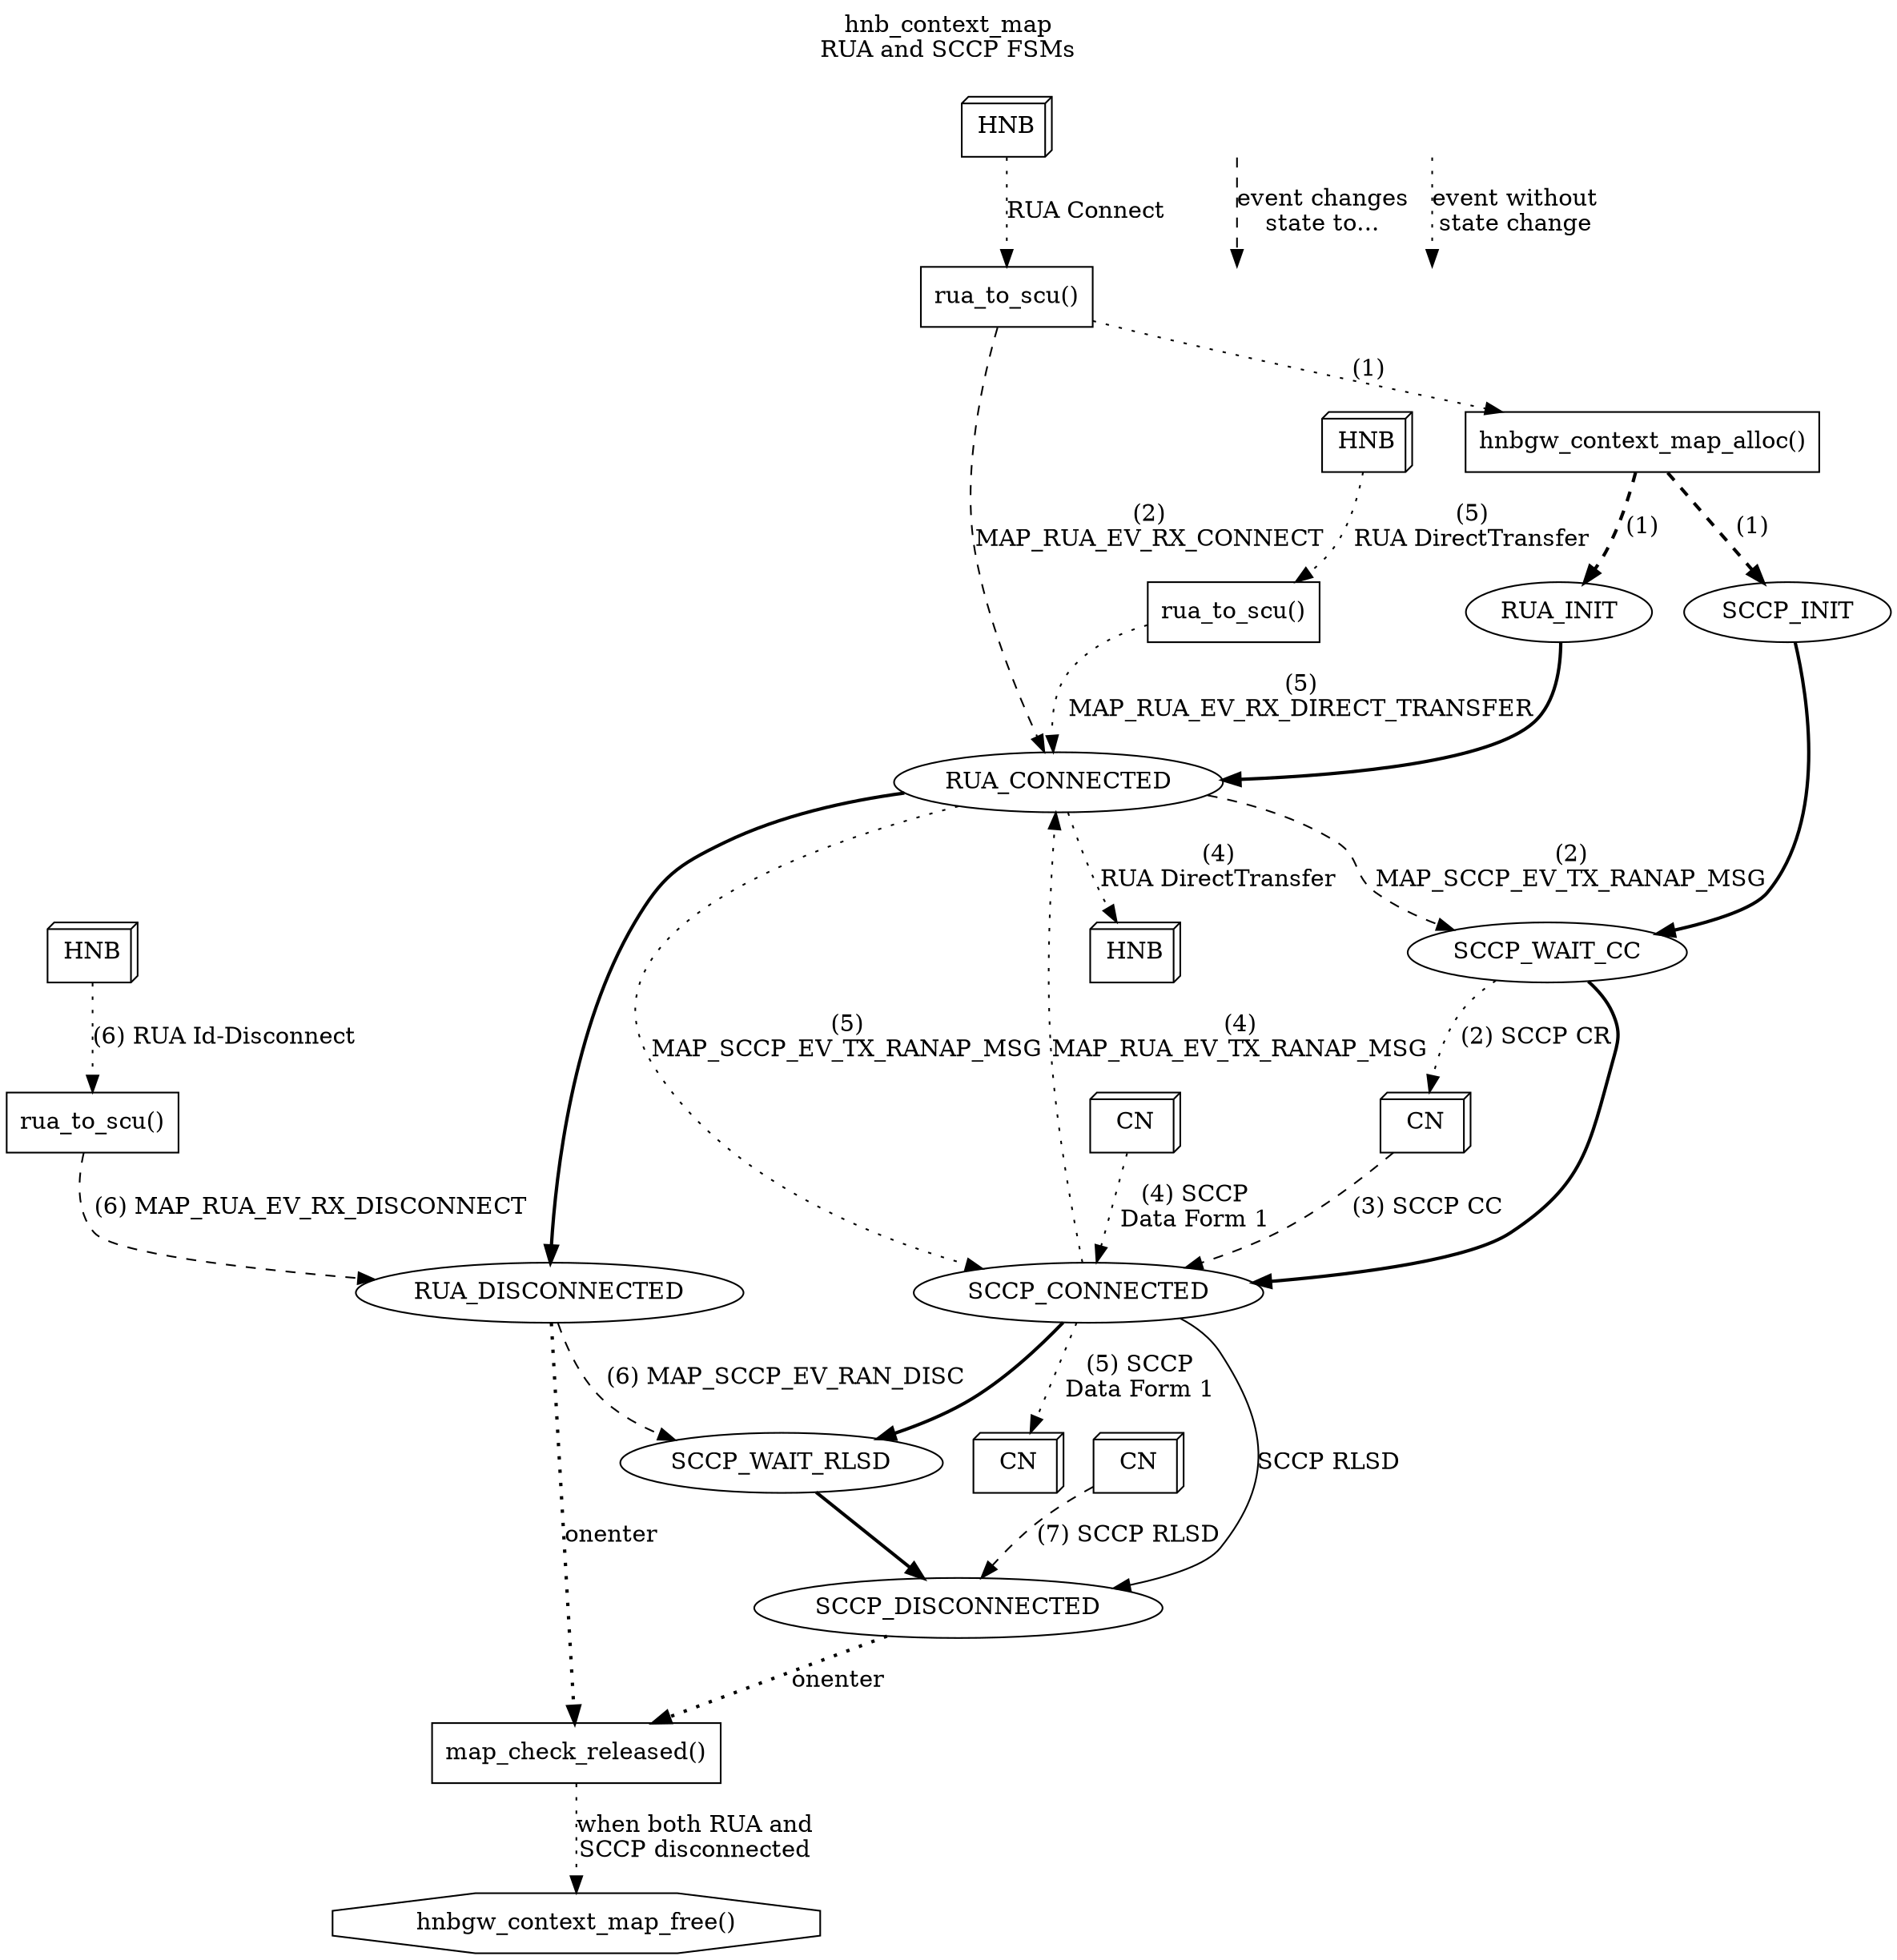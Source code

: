 digraph G {
rankdir=TB
labelloc=t
label="hnb_context_map\nRUA and SCCP FSMs"

HNB_connect [label="HNB",shape=box3d]
rua_to_scu_connect [label="rua_to_scu()",shape=box]
HNB_DT [label="HNB",shape=box3d]
rua_to_scu_DT [label="rua_to_scu()",shape=box]
HNB_DT2 [label="HNB",shape=box3d]
HNB_disconnect [label="HNB",shape=box3d]
rua_to_scu_disconnect [label="rua_to_scu()",shape=box]
CN [shape=box3d]
CN2 [label="CN",shape=box3d]
CN3 [label="CN",shape=box3d]
CN4 [label="CN",shape=box3d]

HNB_connect -> rua_to_scu_connect [label="RUA Connect",style=dotted]
rua_to_scu_connect -> create [label="(1)",style=dotted]
create [label="hnbgw_context_map_alloc()",shape=box]
create -> {RUA_INIT,SCCP_INIT} [label="(1)",style="dashed,bold"]

rua_to_scu_connect -> RUA_CONNECTED [label="(2)\nMAP_RUA_EV_RX_CONNECT",style=dashed]
RUA_CONNECTED -> SCCP_WAIT_CC [label="(2)\nMAP_SCCP_EV_TX_RANAP_MSG",style=dashed]

RUA_INIT -> RUA_CONNECTED -> RUA_DISCONNECTED [style=bold]

SCCP_INIT -> SCCP_WAIT_CC -> SCCP_CONNECTED -> SCCP_WAIT_RLSD -> SCCP_DISCONNECTED [style=bold]
SCCP_CONNECTED -> SCCP_DISCONNECTED [label="SCCP RLSD"]

SCCP_WAIT_CC -> CN [label="(2) SCCP CR",style=dotted]
CN -> SCCP_CONNECTED [label="(3) SCCP CC",style=dashed]

CN4 -> SCCP_CONNECTED [label="(4) SCCP\nData Form 1",style=dotted]
SCCP_CONNECTED -> RUA_CONNECTED [label="(4)\nMAP_RUA_EV_TX_RANAP_MSG",style=dotted]
RUA_CONNECTED -> HNB_DT2 [label="(4)\nRUA DirectTransfer",style=dotted]

HNB_DT -> rua_to_scu_DT [label="(5)\nRUA DirectTransfer",style=dotted]
rua_to_scu_DT -> RUA_CONNECTED [label="(5)\nMAP_RUA_EV_RX_DIRECT_TRANSFER",style=dotted]
RUA_CONNECTED -> SCCP_CONNECTED [label="(5)\nMAP_SCCP_EV_TX_RANAP_MSG",style=dotted]
SCCP_CONNECTED -> CN3 [label="(5) SCCP\nData Form 1",style=dotted]

HNB_disconnect -> rua_to_scu_disconnect [label="(6) RUA Id-Disconnect",style=dotted]
rua_to_scu_disconnect -> RUA_DISCONNECTED [label="(6) MAP_RUA_EV_RX_DISCONNECT",style=dashed]
RUA_DISCONNECTED -> SCCP_WAIT_RLSD [label="(6) MAP_SCCP_EV_RAN_DISC",style=dashed]

CN2 -> SCCP_DISCONNECTED [label="(7) SCCP RLSD",style=dashed]

{RUA_DISCONNECTED,SCCP_DISCONNECTED} -> release [label="onenter",style="dotted,bold"]
release [label="map_check_released()",shape=box]
release -> terminate [label="when both RUA and\nSCCP disconnected",style=dotted]
terminate [label="hnbgw_context_map_free()",shape=octagon]

subgraph cluster_legend {
	label=""
	style=invisible
	A, B, C, D [style=invisible]
	A -> B [label="event without\nstate change",style=dotted]
	C -> D [label="event changes\nstate to...",style=dashed]
}

}
